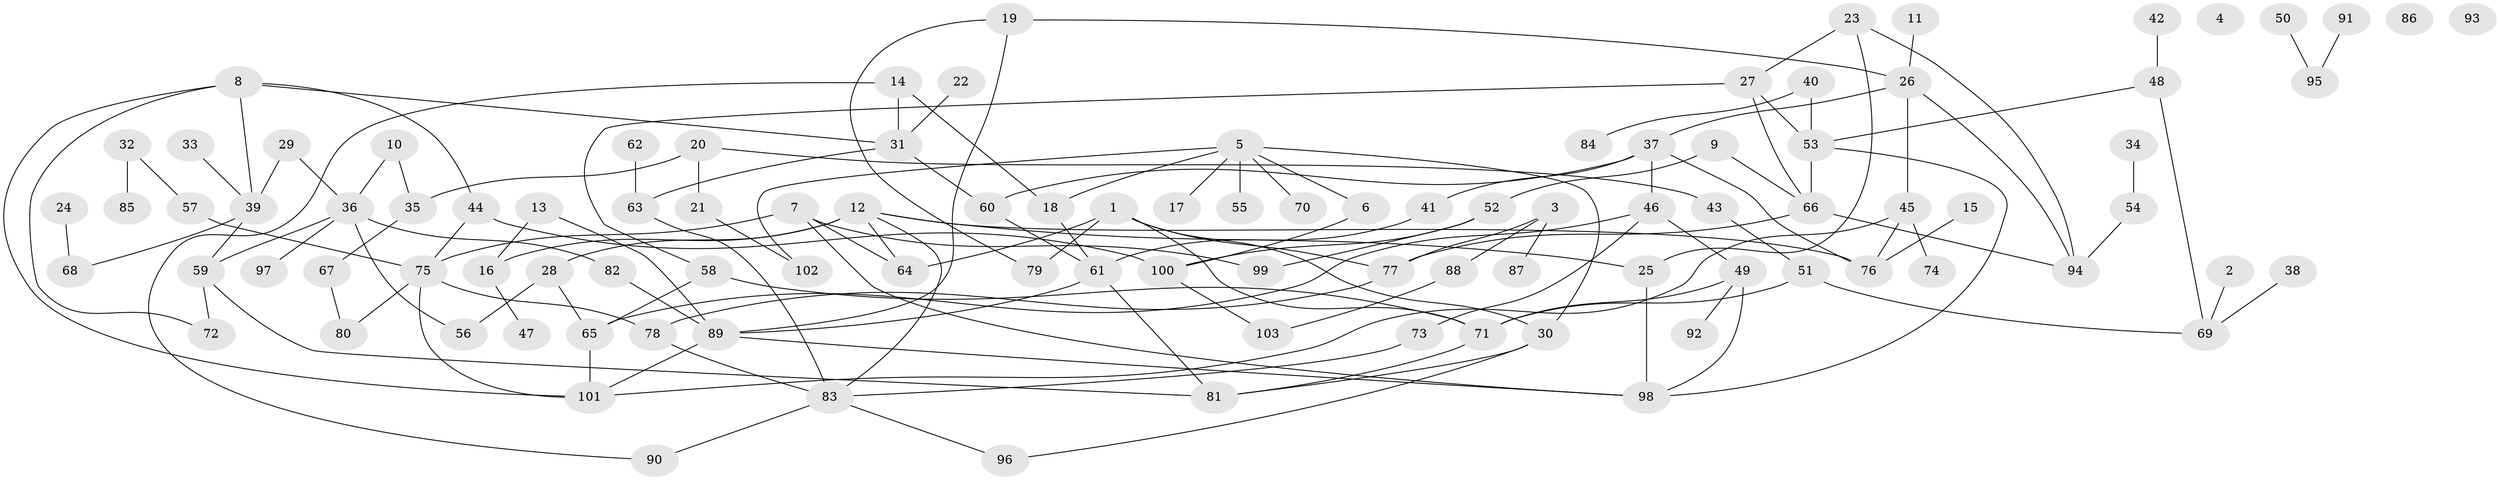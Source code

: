 // Generated by graph-tools (version 1.1) at 2025/39/03/09/25 04:39:46]
// undirected, 103 vertices, 143 edges
graph export_dot {
graph [start="1"]
  node [color=gray90,style=filled];
  1;
  2;
  3;
  4;
  5;
  6;
  7;
  8;
  9;
  10;
  11;
  12;
  13;
  14;
  15;
  16;
  17;
  18;
  19;
  20;
  21;
  22;
  23;
  24;
  25;
  26;
  27;
  28;
  29;
  30;
  31;
  32;
  33;
  34;
  35;
  36;
  37;
  38;
  39;
  40;
  41;
  42;
  43;
  44;
  45;
  46;
  47;
  48;
  49;
  50;
  51;
  52;
  53;
  54;
  55;
  56;
  57;
  58;
  59;
  60;
  61;
  62;
  63;
  64;
  65;
  66;
  67;
  68;
  69;
  70;
  71;
  72;
  73;
  74;
  75;
  76;
  77;
  78;
  79;
  80;
  81;
  82;
  83;
  84;
  85;
  86;
  87;
  88;
  89;
  90;
  91;
  92;
  93;
  94;
  95;
  96;
  97;
  98;
  99;
  100;
  101;
  102;
  103;
  1 -- 30;
  1 -- 64;
  1 -- 71;
  1 -- 77;
  1 -- 79;
  2 -- 69;
  3 -- 77;
  3 -- 87;
  3 -- 88;
  5 -- 6;
  5 -- 17;
  5 -- 18;
  5 -- 30;
  5 -- 55;
  5 -- 70;
  5 -- 102;
  6 -- 100;
  7 -- 64;
  7 -- 75;
  7 -- 98;
  7 -- 99;
  8 -- 31;
  8 -- 39;
  8 -- 44;
  8 -- 72;
  8 -- 101;
  9 -- 52;
  9 -- 66;
  10 -- 35;
  10 -- 36;
  11 -- 26;
  12 -- 16;
  12 -- 25;
  12 -- 28;
  12 -- 64;
  12 -- 76;
  12 -- 83;
  13 -- 16;
  13 -- 89;
  14 -- 18;
  14 -- 31;
  14 -- 90;
  15 -- 76;
  16 -- 47;
  18 -- 61;
  19 -- 26;
  19 -- 79;
  19 -- 89;
  20 -- 21;
  20 -- 35;
  20 -- 43;
  21 -- 102;
  22 -- 31;
  23 -- 25;
  23 -- 27;
  23 -- 94;
  24 -- 68;
  25 -- 98;
  26 -- 37;
  26 -- 45;
  26 -- 94;
  27 -- 53;
  27 -- 58;
  27 -- 66;
  28 -- 56;
  28 -- 65;
  29 -- 36;
  29 -- 39;
  30 -- 81;
  30 -- 96;
  31 -- 60;
  31 -- 63;
  32 -- 57;
  32 -- 85;
  33 -- 39;
  34 -- 54;
  35 -- 67;
  36 -- 56;
  36 -- 59;
  36 -- 82;
  36 -- 97;
  37 -- 41;
  37 -- 46;
  37 -- 60;
  37 -- 76;
  38 -- 69;
  39 -- 59;
  39 -- 68;
  40 -- 53;
  40 -- 84;
  41 -- 61;
  42 -- 48;
  43 -- 51;
  44 -- 75;
  44 -- 100;
  45 -- 74;
  45 -- 76;
  45 -- 101;
  46 -- 49;
  46 -- 65;
  46 -- 73;
  48 -- 53;
  48 -- 69;
  49 -- 71;
  49 -- 92;
  49 -- 98;
  50 -- 95;
  51 -- 69;
  51 -- 71;
  52 -- 99;
  52 -- 100;
  53 -- 66;
  53 -- 98;
  54 -- 94;
  57 -- 75;
  58 -- 65;
  58 -- 71;
  59 -- 72;
  59 -- 81;
  60 -- 61;
  61 -- 81;
  61 -- 89;
  62 -- 63;
  63 -- 83;
  65 -- 101;
  66 -- 77;
  66 -- 94;
  67 -- 80;
  71 -- 81;
  73 -- 83;
  75 -- 78;
  75 -- 80;
  75 -- 101;
  77 -- 78;
  78 -- 83;
  82 -- 89;
  83 -- 90;
  83 -- 96;
  88 -- 103;
  89 -- 98;
  89 -- 101;
  91 -- 95;
  100 -- 103;
}
